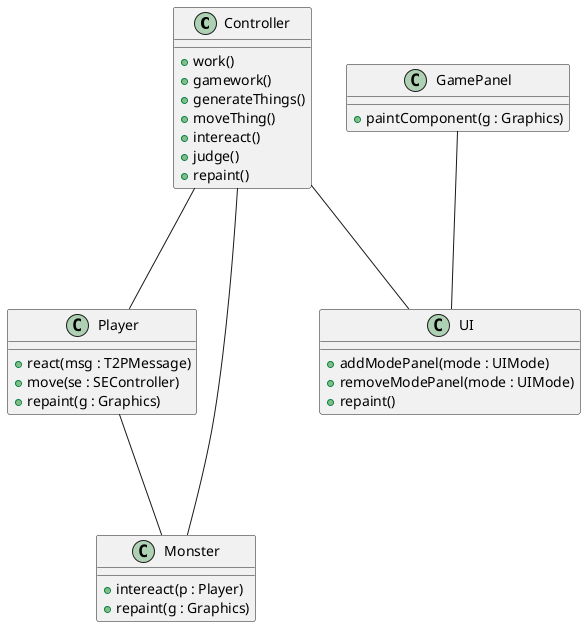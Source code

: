 @startuml whole
class Controller {
    +work()
    +gamework()
    +generateThings()
    +moveThing()
    +intereact()
    +judge()
    +repaint()
}

class UI {
    +addModePanel(mode : UIMode)
    +removeModePanel(mode : UIMode)
    +repaint()
}

class GamePanel {
    +paintComponent(g : Graphics)
}

class Player {
    +react(msg : T2PMessage)
    +move(se : SEController)
    +repaint(g : Graphics)
}

class Monster {
    +intereact(p : Player)
    +repaint(g : Graphics)
}

Controller --- UI
GamePanel --- UI
Controller --- Player
Controller --- Monster
Player --- Monster


@enduml